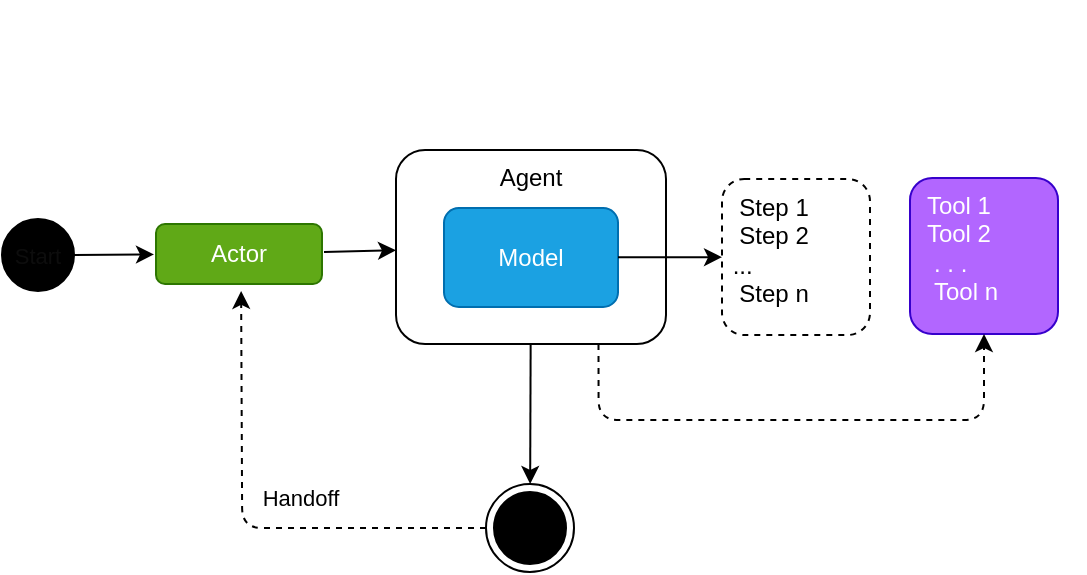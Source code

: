 <mxfile>
    <diagram name="fully-autonomous" id="rcaBymB1pEEbZUUBCeKf">
        <mxGraphModel dx="1500" dy="674" grid="0" gridSize="10" guides="1" tooltips="1" connect="1" arrows="1" fold="1" page="1" pageScale="1" pageWidth="850" pageHeight="1100" math="0" shadow="0">
            <root>
                <mxCell id="_SBDv0BZWJGu0aP3qvFQ-0"/>
                <mxCell id="_SBDv0BZWJGu0aP3qvFQ-1" parent="_SBDv0BZWJGu0aP3qvFQ-0"/>
                <mxCell id="_SBDv0BZWJGu0aP3qvFQ-7" value="" style="edgeStyle=none;html=1;" parent="_SBDv0BZWJGu0aP3qvFQ-1" source="_SBDv0BZWJGu0aP3qvFQ-8" target="_SBDv0BZWJGu0aP3qvFQ-17" edge="1">
                    <mxGeometry relative="1" as="geometry"/>
                </mxCell>
                <mxCell id="_SBDv0BZWJGu0aP3qvFQ-8" value="Start" style="ellipse;fillColor=strokeColor;fontColor=#0d0d0d;fontSize=11;" parent="_SBDv0BZWJGu0aP3qvFQ-1" vertex="1">
                    <mxGeometry x="45" y="175.5" width="36" height="36" as="geometry"/>
                </mxCell>
                <mxCell id="1Wn2mcof-vRnUqEefEiN-8" style="edgeStyle=orthogonalEdgeStyle;html=1;dashed=1;" parent="_SBDv0BZWJGu0aP3qvFQ-1" source="_SBDv0BZWJGu0aP3qvFQ-11" edge="1">
                    <mxGeometry relative="1" as="geometry">
                        <mxPoint x="164.559" y="211.455" as="targetPoint"/>
                    </mxGeometry>
                </mxCell>
                <mxCell id="XPsqMZi8-DfY-yEjDENd-0" value="Handoff" style="edgeLabel;html=1;align=center;verticalAlign=middle;resizable=0;points=[];" parent="1Wn2mcof-vRnUqEefEiN-8" vertex="1" connectable="0">
                    <mxGeometry x="-0.161" y="-2" relative="1" as="geometry">
                        <mxPoint x="8" y="-13" as="offset"/>
                    </mxGeometry>
                </mxCell>
                <mxCell id="_SBDv0BZWJGu0aP3qvFQ-11" value="&lt;font style=&quot;font-size: 11px;&quot;&gt;End&lt;/font&gt;" style="ellipse;html=1;shape=endState;fillColor=strokeColor;fontColor=#000000;fontSize=11;" parent="_SBDv0BZWJGu0aP3qvFQ-1" vertex="1">
                    <mxGeometry x="287" y="308" width="44" height="44" as="geometry"/>
                </mxCell>
                <mxCell id="_SBDv0BZWJGu0aP3qvFQ-15" value="Project Task Manager" style="text;strokeColor=none;fillColor=none;html=1;fontSize=24;fontStyle=1;verticalAlign=middle;align=left;fontColor=#FFFFFF;" parent="_SBDv0BZWJGu0aP3qvFQ-1" vertex="1">
                    <mxGeometry x="45" y="66" width="298" height="40" as="geometry"/>
                </mxCell>
                <mxCell id="_SBDv0BZWJGu0aP3qvFQ-16" value="" style="edgeStyle=none;html=1;" parent="_SBDv0BZWJGu0aP3qvFQ-1" source="_SBDv0BZWJGu0aP3qvFQ-17" target="_SBDv0BZWJGu0aP3qvFQ-4" edge="1">
                    <mxGeometry relative="1" as="geometry"/>
                </mxCell>
                <mxCell id="_SBDv0BZWJGu0aP3qvFQ-17" value="Actor" style="rounded=1;whiteSpace=wrap;html=1;fillColor=#60a917;fontColor=#ffffff;strokeColor=#2D7600;perimeterSpacing=1;" parent="_SBDv0BZWJGu0aP3qvFQ-1" vertex="1">
                    <mxGeometry x="122" y="178" width="83" height="30" as="geometry"/>
                </mxCell>
                <mxCell id="1Wn2mcof-vRnUqEefEiN-1" value="&amp;nbsp; Step 1&lt;br&gt;&amp;nbsp; Step 2&lt;br&gt;&amp;nbsp;...&lt;br&gt;&amp;nbsp; Step n&lt;br&gt;" style="rounded=1;whiteSpace=wrap;html=1;dashed=1;verticalAlign=top;align=left;" parent="_SBDv0BZWJGu0aP3qvFQ-1" vertex="1">
                    <mxGeometry x="405" y="155.5" width="74" height="78" as="geometry"/>
                </mxCell>
                <mxCell id="1Wn2mcof-vRnUqEefEiN-3" value="&amp;nbsp; Tool 1&lt;br&gt;&amp;nbsp; Tool 2&lt;br&gt;&amp;nbsp; &amp;nbsp;. . .&lt;br&gt;&amp;nbsp; &amp;nbsp;Tool n" style="rounded=1;whiteSpace=wrap;html=1;verticalAlign=top;align=left;fillColor=#B266FF;fontColor=#ffffff;strokeColor=#3700CC;" parent="_SBDv0BZWJGu0aP3qvFQ-1" vertex="1">
                    <mxGeometry x="499" y="155" width="74" height="78" as="geometry"/>
                </mxCell>
                <mxCell id="1Wn2mcof-vRnUqEefEiN-7" value="" style="edgeStyle=none;html=1;" parent="_SBDv0BZWJGu0aP3qvFQ-1" source="_SBDv0BZWJGu0aP3qvFQ-4" target="_SBDv0BZWJGu0aP3qvFQ-11" edge="1">
                    <mxGeometry relative="1" as="geometry"/>
                </mxCell>
                <mxCell id="ug5S9ZU0ecsr9tLBxH-v-2" style="edgeStyle=orthogonalEdgeStyle;html=1;exitX=0.75;exitY=1;exitDx=0;exitDy=0;entryX=0.5;entryY=1;entryDx=0;entryDy=0;dashed=1;" parent="_SBDv0BZWJGu0aP3qvFQ-1" source="_SBDv0BZWJGu0aP3qvFQ-4" target="1Wn2mcof-vRnUqEefEiN-3" edge="1">
                    <mxGeometry relative="1" as="geometry">
                        <Array as="points">
                            <mxPoint x="343" y="276"/>
                            <mxPoint x="536" y="276"/>
                        </Array>
                    </mxGeometry>
                </mxCell>
                <mxCell id="_SBDv0BZWJGu0aP3qvFQ-4" value="Agent" style="rounded=1;whiteSpace=wrap;html=1;verticalAlign=top;movable=1;resizable=1;rotatable=1;deletable=1;editable=1;connectable=1;" parent="_SBDv0BZWJGu0aP3qvFQ-1" vertex="1">
                    <mxGeometry x="242" y="141" width="135" height="97" as="geometry"/>
                </mxCell>
                <mxCell id="1Wn2mcof-vRnUqEefEiN-0" value="Model" style="rounded=1;whiteSpace=wrap;html=1;fillColor=#1ba1e2;fontColor=#ffffff;strokeColor=#006EAF;movable=1;resizable=1;rotatable=1;deletable=1;editable=1;connectable=1;" parent="_SBDv0BZWJGu0aP3qvFQ-1" vertex="1">
                    <mxGeometry x="266" y="170" width="87" height="49.5" as="geometry"/>
                </mxCell>
                <mxCell id="1Wn2mcof-vRnUqEefEiN-2" value="" style="edgeStyle=none;html=1;" parent="_SBDv0BZWJGu0aP3qvFQ-1" source="1Wn2mcof-vRnUqEefEiN-0" target="1Wn2mcof-vRnUqEefEiN-1" edge="1">
                    <mxGeometry relative="1" as="geometry"/>
                </mxCell>
                <mxCell id="6Qs7KHqPrkIRMSRJoHbn-0" value="Tools &lt;br&gt;(Asana API)" style="text;strokeColor=none;fillColor=none;html=1;fontSize=12;fontStyle=0;verticalAlign=middle;align=center;fontColor=#FFFFFF;" parent="_SBDv0BZWJGu0aP3qvFQ-1" vertex="1">
                    <mxGeometry x="486" y="110" width="100.5" height="35" as="geometry"/>
                </mxCell>
            </root>
        </mxGraphModel>
    </diagram>
    <diagram id="UYhhrXboOZ1z9y8ZZLRn" name="prompt-chaning">
        <mxGraphModel dx="1500" dy="674" grid="0" gridSize="10" guides="1" tooltips="1" connect="1" arrows="1" fold="1" page="1" pageScale="1" pageWidth="850" pageHeight="1100" math="0" shadow="0">
            <root>
                <mxCell id="0"/>
                <mxCell id="1" parent="0"/>
                <mxCell id="6" style="edgeStyle=orthogonalEdgeStyle;curved=1;html=1;" parent="1" source="2" target="3" edge="1">
                    <mxGeometry relative="1" as="geometry"/>
                </mxCell>
                <mxCell id="27" style="edgeStyle=orthogonalEdgeStyle;html=1;entryX=0;entryY=0.5;entryDx=0;entryDy=0;exitX=0.5;exitY=1;exitDx=0;exitDy=0;" parent="1" source="2" target="8" edge="1">
                    <mxGeometry relative="1" as="geometry"/>
                </mxCell>
                <mxCell id="2" value="CityDetails" style="rounded=1;whiteSpace=wrap;html=1;" parent="1" vertex="1">
                    <mxGeometry x="263" y="191" width="120" height="60" as="geometry"/>
                </mxCell>
                <mxCell id="9" value="" style="edgeStyle=none;html=1;entryX=0;entryY=0.5;entryDx=0;entryDy=0;" parent="1" source="3" target="12" edge="1">
                    <mxGeometry relative="1" as="geometry"/>
                </mxCell>
                <mxCell id="3" value="CityHistory" style="rounded=1;whiteSpace=wrap;html=1;" parent="1" vertex="1">
                    <mxGeometry x="427" y="191" width="120" height="60" as="geometry"/>
                </mxCell>
                <mxCell id="1jkxa6lfn-jDmrUh2OVW-31" value="" style="edgeStyle=none;html=1;" parent="1" source="7" target="1jkxa6lfn-jDmrUh2OVW-30" edge="1">
                    <mxGeometry relative="1" as="geometry"/>
                </mxCell>
                <mxCell id="7" value="Start" style="ellipse;fillColor=strokeColor;fontColor=#0d0d0d;fontSize=11;" parent="1" vertex="1">
                    <mxGeometry x="166" y="137" width="36" height="36" as="geometry"/>
                </mxCell>
                <mxCell id="30" style="edgeStyle=orthogonalEdgeStyle;html=1;exitX=0.5;exitY=1;exitDx=0;exitDy=0;fontColor=#000000;dashed=1;entryX=0.5;entryY=1;entryDx=0;entryDy=0;" parent="1" source="8" target="1jkxa6lfn-jDmrUh2OVW-30" edge="1">
                    <mxGeometry relative="1" as="geometry">
                        <Array as="points">
                            <mxPoint x="487" y="371"/>
                            <mxPoint x="185" y="371"/>
                        </Array>
                        <mxPoint x="185" y="290" as="targetPoint"/>
                    </mxGeometry>
                </mxCell>
                <mxCell id="PxAAYBiY2QFLw1s7BCO9-32" value="Handoff" style="edgeLabel;html=1;align=center;verticalAlign=middle;resizable=0;points=[];fontColor=#FFFFFF;" parent="30" vertex="1" connectable="0">
                    <mxGeometry x="0.001" y="3" relative="1" as="geometry">
                        <mxPoint x="-66" y="-24" as="offset"/>
                    </mxGeometry>
                </mxCell>
                <mxCell id="8" value="&lt;font style=&quot;font-size: 11px;&quot;&gt;End&lt;/font&gt;" style="ellipse;html=1;shape=endState;fillColor=strokeColor;fontColor=#000000;fontSize=11;" parent="1" vertex="1">
                    <mxGeometry x="465" y="295" width="44" height="44" as="geometry"/>
                </mxCell>
                <mxCell id="26" style="edgeStyle=orthogonalEdgeStyle;html=1;entryX=1;entryY=0.5;entryDx=0;entryDy=0;exitX=0.5;exitY=1;exitDx=0;exitDy=0;" parent="1" source="12" target="8" edge="1">
                    <mxGeometry relative="1" as="geometry"/>
                </mxCell>
                <mxCell id="12" value="SummarizeResults" style="rounded=1;whiteSpace=wrap;html=1;" parent="1" vertex="1">
                    <mxGeometry x="591" y="191" width="132" height="60" as="geometry"/>
                </mxCell>
                <mxCell id="29" value="Invalid" style="text;html=1;strokeColor=none;fillColor=none;align=center;verticalAlign=middle;whiteSpace=wrap;rounded=0;" parent="1" vertex="1">
                    <mxGeometry x="331" y="281" width="60" height="30" as="geometry"/>
                </mxCell>
                <mxCell id="PxAAYBiY2QFLw1s7BCO9-31" value="City Insights" style="text;strokeColor=none;fillColor=none;html=1;fontSize=24;fontStyle=1;verticalAlign=middle;align=left;fontColor=#FFFFFF;" parent="1" vertex="1">
                    <mxGeometry x="150" y="79" width="167" height="40" as="geometry"/>
                </mxCell>
                <mxCell id="1jkxa6lfn-jDmrUh2OVW-32" value="" style="edgeStyle=none;html=1;" parent="1" source="1jkxa6lfn-jDmrUh2OVW-30" target="2" edge="1">
                    <mxGeometry relative="1" as="geometry"/>
                </mxCell>
                <mxCell id="1jkxa6lfn-jDmrUh2OVW-30" value="Actor" style="rounded=1;whiteSpace=wrap;html=1;fillColor=#60a917;fontColor=#ffffff;strokeColor=#2D7600;perimeterSpacing=1;" parent="1" vertex="1">
                    <mxGeometry x="143" y="207" width="83" height="30" as="geometry"/>
                </mxCell>
            </root>
        </mxGraphModel>
    </diagram>
    <diagram name="supervisor - multi agent" id="detJzzQkV3bmXKpI83rA">
        <mxGraphModel dx="1250" dy="562" grid="0" gridSize="10" guides="1" tooltips="1" connect="1" arrows="1" fold="1" page="1" pageScale="1" pageWidth="850" pageHeight="1100" math="0" shadow="0">
            <root>
                <mxCell id="qxff30aD8wagSonAEcYp-0"/>
                <mxCell id="qxff30aD8wagSonAEcYp-1" parent="qxff30aD8wagSonAEcYp-0"/>
                <mxCell id="qxff30aD8wagSonAEcYp-2" value="" style="edgeStyle=none;html=1;entryX=0;entryY=0.5;entryDx=0;entryDy=0;" parent="qxff30aD8wagSonAEcYp-1" source="qxff30aD8wagSonAEcYp-3" target="qxff30aD8wagSonAEcYp-9" edge="1">
                    <mxGeometry relative="1" as="geometry"/>
                </mxCell>
                <mxCell id="qxff30aD8wagSonAEcYp-3" value="Start" style="ellipse;fillColor=strokeColor;fontColor=#0d0d0d;fontSize=11;" parent="qxff30aD8wagSonAEcYp-1" vertex="1">
                    <mxGeometry x="57" y="172.5" width="36" height="36" as="geometry"/>
                </mxCell>
                <mxCell id="NkV5fF8WzLB3nli2Oog2-3" style="edgeStyle=orthogonalEdgeStyle;html=1;fontSize=12;startArrow=none;startFill=0;dashed=1;exitX=0.5;exitY=0;exitDx=0;exitDy=0;entryX=0.5;entryY=0;entryDx=0;entryDy=0;" parent="qxff30aD8wagSonAEcYp-1" source="qxff30aD8wagSonAEcYp-6" target="qxff30aD8wagSonAEcYp-9" edge="1">
                    <mxGeometry relative="1" as="geometry">
                        <Array as="points">
                            <mxPoint x="546" y="121"/>
                            <mxPoint x="169" y="121"/>
                        </Array>
                    </mxGeometry>
                </mxCell>
                <mxCell id="P9RKVhRMb8a9CEbZ35ZT-1" value="Handoff" style="edgeLabel;html=1;align=center;verticalAlign=middle;resizable=0;points=[];fontSize=12;" parent="NkV5fF8WzLB3nli2Oog2-3" vertex="1" connectable="0">
                    <mxGeometry x="0.165" y="-1" relative="1" as="geometry">
                        <mxPoint x="-116" y="20" as="offset"/>
                    </mxGeometry>
                </mxCell>
                <mxCell id="qxff30aD8wagSonAEcYp-6" value="&lt;font style=&quot;font-size: 11px;&quot;&gt;End&lt;/font&gt;" style="ellipse;html=1;shape=endState;fillColor=strokeColor;fontColor=#000000;fontSize=11;" parent="qxff30aD8wagSonAEcYp-1" vertex="1">
                    <mxGeometry x="524" y="167" width="44" height="44" as="geometry"/>
                </mxCell>
                <mxCell id="qxff30aD8wagSonAEcYp-7" value="Call Centre - &lt;font style=&quot;font-size: 18px;&quot;&gt;Supervisor (multi agent)&lt;/font&gt;" style="text;strokeColor=none;fillColor=none;html=1;fontSize=24;fontStyle=1;verticalAlign=middle;align=left;fontColor=#FFFFFF;" parent="qxff30aD8wagSonAEcYp-1" vertex="1">
                    <mxGeometry x="57" y="54" width="451" height="40" as="geometry"/>
                </mxCell>
                <mxCell id="CKADE5Yofl2ukRHV4K-3-4" value="" style="edgeStyle=none;html=1;fontSize=12;startArrow=none;startFill=0;" parent="qxff30aD8wagSonAEcYp-1" source="qxff30aD8wagSonAEcYp-9" target="qxff30aD8wagSonAEcYp-13" edge="1">
                    <mxGeometry relative="1" as="geometry"/>
                </mxCell>
                <mxCell id="qxff30aD8wagSonAEcYp-9" value="Actor" style="rounded=1;whiteSpace=wrap;html=1;fillColor=#60a917;fontColor=#ffffff;strokeColor=#2D7600;perimeterSpacing=1;" parent="qxff30aD8wagSonAEcYp-1" vertex="1">
                    <mxGeometry x="127" y="174.5" width="83" height="30" as="geometry"/>
                </mxCell>
                <mxCell id="-p4akIwOeo1vqROp4JfG-6" style="edgeStyle=orthogonalEdgeStyle;html=1;fontSize=12;startArrow=none;startFill=0;exitX=0.097;exitY=0.991;exitDx=0;exitDy=0;dashed=1;exitPerimeter=0;entryX=0.462;entryY=0.009;entryDx=0;entryDy=0;entryPerimeter=0;" parent="qxff30aD8wagSonAEcYp-1" source="qxff30aD8wagSonAEcYp-13" edge="1" target="-p4akIwOeo1vqROp4JfG-0">
                    <mxGeometry relative="1" as="geometry">
                        <mxPoint x="237" y="319" as="targetPoint"/>
                        <Array as="points">
                            <mxPoint x="272" y="249"/>
                            <mxPoint x="215" y="249"/>
                            <mxPoint x="215" y="321"/>
                        </Array>
                    </mxGeometry>
                </mxCell>
                <mxCell id="CKADE5Yofl2ukRHV4K-3-0" value="" style="edgeStyle=none;html=1;fontSize=12;startArrow=none;startFill=0;exitX=0.441;exitY=0.987;exitDx=0;exitDy=0;exitPerimeter=0;entryX=0.42;entryY=0.002;entryDx=0;entryDy=0;dashed=1;entryPerimeter=0;" parent="qxff30aD8wagSonAEcYp-1" source="qxff30aD8wagSonAEcYp-13" target="-p4akIwOeo1vqROp4JfG-1" edge="1">
                    <mxGeometry relative="1" as="geometry">
                        <mxPoint x="328" y="276" as="targetPoint"/>
                    </mxGeometry>
                </mxCell>
                <mxCell id="CKADE5Yofl2ukRHV4K-3-3" value="" style="edgeStyle=none;html=1;fontSize=12;startArrow=none;startFill=0;" parent="qxff30aD8wagSonAEcYp-1" source="qxff30aD8wagSonAEcYp-13" target="qxff30aD8wagSonAEcYp-6" edge="1">
                    <mxGeometry relative="1" as="geometry"/>
                </mxCell>
                <mxCell id="qxff30aD8wagSonAEcYp-13" value="Supervisor" style="rounded=1;whiteSpace=wrap;html=1;verticalAlign=middle;movable=1;resizable=1;rotatable=1;deletable=1;editable=1;connectable=1;shadow=1;align=center;fillColor=#B266FF;fontColor=#ffffff;strokeColor=#3700CC;" parent="qxff30aD8wagSonAEcYp-1" vertex="1">
                    <mxGeometry x="251" y="156" width="211" height="67" as="geometry"/>
                </mxCell>
                <mxCell id="-p4akIwOeo1vqROp4JfG-0" value="Account/Billing&lt;br&gt;Specialist" style="rounded=1;whiteSpace=wrap;html=1;verticalAlign=middle;movable=1;resizable=1;rotatable=1;deletable=1;editable=1;connectable=1;shadow=1;align=center;" parent="qxff30aD8wagSonAEcYp-1" vertex="1">
                    <mxGeometry x="153" y="321" width="135" height="49" as="geometry"/>
                </mxCell>
                <mxCell id="CKADE5Yofl2ukRHV4K-3-1" value="" style="edgeStyle=none;html=1;fontSize=12;startArrow=none;startFill=0;entryX=0.578;entryY=1.007;entryDx=0;entryDy=0;entryPerimeter=0;" parent="qxff30aD8wagSonAEcYp-1" target="qxff30aD8wagSonAEcYp-13" edge="1">
                    <mxGeometry relative="1" as="geometry">
                        <mxPoint x="373" y="400" as="sourcePoint"/>
                    </mxGeometry>
                </mxCell>
                <mxCell id="-p4akIwOeo1vqROp4JfG-1" value="Technical Support&lt;br&gt;Specialist" style="rounded=1;whiteSpace=wrap;html=1;verticalAlign=middle;movable=1;resizable=1;rotatable=1;deletable=1;editable=1;connectable=1;shadow=1;align=center;" parent="qxff30aD8wagSonAEcYp-1" vertex="1">
                    <mxGeometry x="287" y="390" width="135" height="49" as="geometry"/>
                </mxCell>
                <mxCell id="-p4akIwOeo1vqROp4JfG-2" value="Product/Services&lt;br&gt;Specialist" style="rounded=1;whiteSpace=wrap;html=1;verticalAlign=middle;movable=1;resizable=1;rotatable=1;deletable=1;editable=1;connectable=1;shadow=1;align=center;" parent="qxff30aD8wagSonAEcYp-1" vertex="1">
                    <mxGeometry x="423" y="321" width="135" height="49" as="geometry"/>
                </mxCell>
                <mxCell id="-p4akIwOeo1vqROp4JfG-7" style="edgeStyle=orthogonalEdgeStyle;html=1;fontSize=12;startArrow=none;startFill=0;entryX=0.277;entryY=1.024;entryDx=0;entryDy=0;exitX=0.681;exitY=0;exitDx=0;exitDy=0;exitPerimeter=0;entryPerimeter=0;" parent="qxff30aD8wagSonAEcYp-1" source="-p4akIwOeo1vqROp4JfG-0" target="qxff30aD8wagSonAEcYp-13" edge="1">
                    <mxGeometry relative="1" as="geometry">
                        <mxPoint x="309.25" y="404" as="sourcePoint"/>
                        <mxPoint x="161" y="508.25" as="targetPoint"/>
                        <Array as="points">
                            <mxPoint x="245" y="273"/>
                            <mxPoint x="309" y="273"/>
                        </Array>
                    </mxGeometry>
                </mxCell>
                <mxCell id="-p4akIwOeo1vqROp4JfG-8" style="edgeStyle=orthogonalEdgeStyle;html=1;fontSize=12;startArrow=none;startFill=0;exitX=0.875;exitY=1.011;exitDx=0;exitDy=0;dashed=1;exitPerimeter=0;entryX=0.5;entryY=0;entryDx=0;entryDy=0;" parent="qxff30aD8wagSonAEcYp-1" source="qxff30aD8wagSonAEcYp-13" target="-p4akIwOeo1vqROp4JfG-2" edge="1">
                    <mxGeometry relative="1" as="geometry">
                        <mxPoint x="177.5" y="288" as="sourcePoint"/>
                        <mxPoint x="492" y="279" as="targetPoint"/>
                        <Array as="points">
                            <mxPoint x="436" y="249"/>
                            <mxPoint x="491" y="249"/>
                        </Array>
                    </mxGeometry>
                </mxCell>
                <mxCell id="-p4akIwOeo1vqROp4JfG-9" style="edgeStyle=orthogonalEdgeStyle;html=1;fontSize=12;startArrow=none;startFill=0;" parent="qxff30aD8wagSonAEcYp-1" edge="1">
                    <mxGeometry relative="1" as="geometry">
                        <mxPoint x="466" y="320" as="sourcePoint"/>
                        <mxPoint x="405" y="224" as="targetPoint"/>
                        <Array as="points">
                            <mxPoint x="466" y="276"/>
                            <mxPoint x="405" y="276"/>
                        </Array>
                    </mxGeometry>
                </mxCell>
            </root>
        </mxGraphModel>
    </diagram>
    <diagram name="supervisor - ulti agent as tools" id="oOA613aPeBnCNc4eKsIU">
        <mxGraphModel dx="1250" dy="562" grid="0" gridSize="10" guides="1" tooltips="1" connect="1" arrows="1" fold="1" page="1" pageScale="1" pageWidth="850" pageHeight="1100" math="0" shadow="0">
            <root>
                <mxCell id="YgpFy8dX5gRAK819JN-C-0"/>
                <mxCell id="YgpFy8dX5gRAK819JN-C-1" parent="YgpFy8dX5gRAK819JN-C-0"/>
                <mxCell id="YgpFy8dX5gRAK819JN-C-7" value="Call Centre - &lt;font style=&quot;font-size: 18px;&quot;&gt;Supervisor (single agent using agents as tools)&lt;/font&gt;" style="text;strokeColor=none;fillColor=none;html=1;fontSize=24;fontStyle=1;verticalAlign=middle;align=left;fontColor=#FFFFFF;" vertex="1" parent="YgpFy8dX5gRAK819JN-C-1">
                    <mxGeometry x="51" y="65" width="567" height="40" as="geometry"/>
                </mxCell>
                <mxCell id="U3zqHg2HleePLv_i8pJ8-0" value="" style="edgeStyle=none;html=1;" edge="1" parent="YgpFy8dX5gRAK819JN-C-1" source="U3zqHg2HleePLv_i8pJ8-1" target="U3zqHg2HleePLv_i8pJ8-6">
                    <mxGeometry relative="1" as="geometry"/>
                </mxCell>
                <mxCell id="U3zqHg2HleePLv_i8pJ8-1" value="Start" style="ellipse;fillColor=strokeColor;fontColor=#0d0d0d;fontSize=11;" vertex="1" parent="YgpFy8dX5gRAK819JN-C-1">
                    <mxGeometry x="57" y="174.5" width="36" height="36" as="geometry"/>
                </mxCell>
                <mxCell id="U3zqHg2HleePLv_i8pJ8-2" style="edgeStyle=orthogonalEdgeStyle;html=1;dashed=1;" edge="1" parent="YgpFy8dX5gRAK819JN-C-1" source="U3zqHg2HleePLv_i8pJ8-4">
                    <mxGeometry relative="1" as="geometry">
                        <mxPoint x="176.559" y="210.455" as="targetPoint"/>
                    </mxGeometry>
                </mxCell>
                <mxCell id="U3zqHg2HleePLv_i8pJ8-3" value="Handoff" style="edgeLabel;html=1;align=center;verticalAlign=middle;resizable=0;points=[];" vertex="1" connectable="0" parent="U3zqHg2HleePLv_i8pJ8-2">
                    <mxGeometry x="-0.161" y="-2" relative="1" as="geometry">
                        <mxPoint x="8" y="-13" as="offset"/>
                    </mxGeometry>
                </mxCell>
                <mxCell id="U3zqHg2HleePLv_i8pJ8-4" value="&lt;font style=&quot;font-size: 11px;&quot;&gt;End&lt;/font&gt;" style="ellipse;html=1;shape=endState;fillColor=strokeColor;fontColor=#000000;fontSize=11;" vertex="1" parent="YgpFy8dX5gRAK819JN-C-1">
                    <mxGeometry x="299" y="307" width="44" height="44" as="geometry"/>
                </mxCell>
                <mxCell id="U3zqHg2HleePLv_i8pJ8-5" value="" style="edgeStyle=none;html=1;" edge="1" parent="YgpFy8dX5gRAK819JN-C-1" source="U3zqHg2HleePLv_i8pJ8-6" target="U3zqHg2HleePLv_i8pJ8-11">
                    <mxGeometry relative="1" as="geometry"/>
                </mxCell>
                <mxCell id="U3zqHg2HleePLv_i8pJ8-6" value="Actor" style="rounded=1;whiteSpace=wrap;html=1;fillColor=#60a917;fontColor=#ffffff;strokeColor=#2D7600;perimeterSpacing=1;" vertex="1" parent="YgpFy8dX5gRAK819JN-C-1">
                    <mxGeometry x="134" y="177" width="83" height="30" as="geometry"/>
                </mxCell>
                <mxCell id="U3zqHg2HleePLv_i8pJ8-7" value="&amp;nbsp; Step 1&lt;br&gt;&amp;nbsp; Step 2&lt;br&gt;&amp;nbsp;...&lt;br&gt;&amp;nbsp; Step n&lt;br&gt;" style="rounded=1;whiteSpace=wrap;html=1;dashed=1;verticalAlign=top;align=left;" vertex="1" parent="YgpFy8dX5gRAK819JN-C-1">
                    <mxGeometry x="417" y="154.5" width="74" height="78" as="geometry"/>
                </mxCell>
                <mxCell id="U3zqHg2HleePLv_i8pJ8-8" value="&amp;nbsp; Account/Billing Specialist&amp;nbsp;&lt;br&gt;&amp;nbsp; Product/Service Specialist&lt;br&gt;&amp;nbsp; Technical Support Specialist&lt;br&gt;&amp;nbsp;&amp;nbsp;" style="rounded=1;whiteSpace=wrap;html=1;verticalAlign=top;align=left;fillColor=#B266FF;fontColor=#ffffff;strokeColor=#3700CC;" vertex="1" parent="YgpFy8dX5gRAK819JN-C-1">
                    <mxGeometry x="511" y="154" width="168" height="61" as="geometry"/>
                </mxCell>
                <mxCell id="U3zqHg2HleePLv_i8pJ8-9" value="" style="edgeStyle=none;html=1;" edge="1" parent="YgpFy8dX5gRAK819JN-C-1" source="U3zqHg2HleePLv_i8pJ8-11" target="U3zqHg2HleePLv_i8pJ8-4">
                    <mxGeometry relative="1" as="geometry"/>
                </mxCell>
                <mxCell id="U3zqHg2HleePLv_i8pJ8-10" style="edgeStyle=orthogonalEdgeStyle;html=1;exitX=0.75;exitY=1;exitDx=0;exitDy=0;entryX=0.5;entryY=1;entryDx=0;entryDy=0;dashed=1;" edge="1" parent="YgpFy8dX5gRAK819JN-C-1" source="U3zqHg2HleePLv_i8pJ8-11" target="U3zqHg2HleePLv_i8pJ8-8">
                    <mxGeometry relative="1" as="geometry">
                        <Array as="points">
                            <mxPoint x="355" y="282"/>
                            <mxPoint x="595" y="282"/>
                        </Array>
                    </mxGeometry>
                </mxCell>
                <mxCell id="U3zqHg2HleePLv_i8pJ8-11" value="Supervisor Agent" style="rounded=1;whiteSpace=wrap;html=1;verticalAlign=top;movable=1;resizable=1;rotatable=1;deletable=1;editable=1;connectable=1;" vertex="1" parent="YgpFy8dX5gRAK819JN-C-1">
                    <mxGeometry x="254" y="140" width="135" height="97" as="geometry"/>
                </mxCell>
                <mxCell id="U3zqHg2HleePLv_i8pJ8-12" value="Model" style="rounded=1;whiteSpace=wrap;html=1;fillColor=#1ba1e2;fontColor=#ffffff;strokeColor=#006EAF;movable=1;resizable=1;rotatable=1;deletable=1;editable=1;connectable=1;" vertex="1" parent="YgpFy8dX5gRAK819JN-C-1">
                    <mxGeometry x="278" y="169" width="87" height="49.5" as="geometry"/>
                </mxCell>
                <mxCell id="U3zqHg2HleePLv_i8pJ8-13" value="" style="edgeStyle=none;html=1;" edge="1" parent="YgpFy8dX5gRAK819JN-C-1" source="U3zqHg2HleePLv_i8pJ8-12" target="U3zqHg2HleePLv_i8pJ8-7">
                    <mxGeometry relative="1" as="geometry"/>
                </mxCell>
                <mxCell id="U3zqHg2HleePLv_i8pJ8-14" value="Tools&amp;nbsp;(Agents)" style="text;strokeColor=none;fillColor=none;html=1;fontSize=12;fontStyle=0;verticalAlign=middle;align=center;fontColor=#FFFFFF;" vertex="1" parent="YgpFy8dX5gRAK819JN-C-1">
                    <mxGeometry x="527" y="119.5" width="134.25" height="35" as="geometry"/>
                </mxCell>
            </root>
        </mxGraphModel>
    </diagram>
</mxfile>